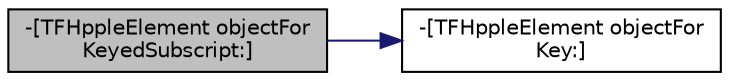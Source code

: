 digraph "-[TFHppleElement objectForKeyedSubscript:]"
{
  edge [fontname="Helvetica",fontsize="10",labelfontname="Helvetica",labelfontsize="10"];
  node [fontname="Helvetica",fontsize="10",shape=record];
  rankdir="LR";
  Node1 [label="-[TFHppleElement objectFor\lKeyedSubscript:]",height=0.2,width=0.4,color="black", fillcolor="grey75", style="filled", fontcolor="black"];
  Node1 -> Node2 [color="midnightblue",fontsize="10",style="solid",fontname="Helvetica"];
  Node2 [label="-[TFHppleElement objectFor\lKey:]",height=0.2,width=0.4,color="black", fillcolor="white", style="filled",URL="$interface_t_f_hpple_element.html#aed2c4dacaa682b1922bb04ef4aa44994"];
}
